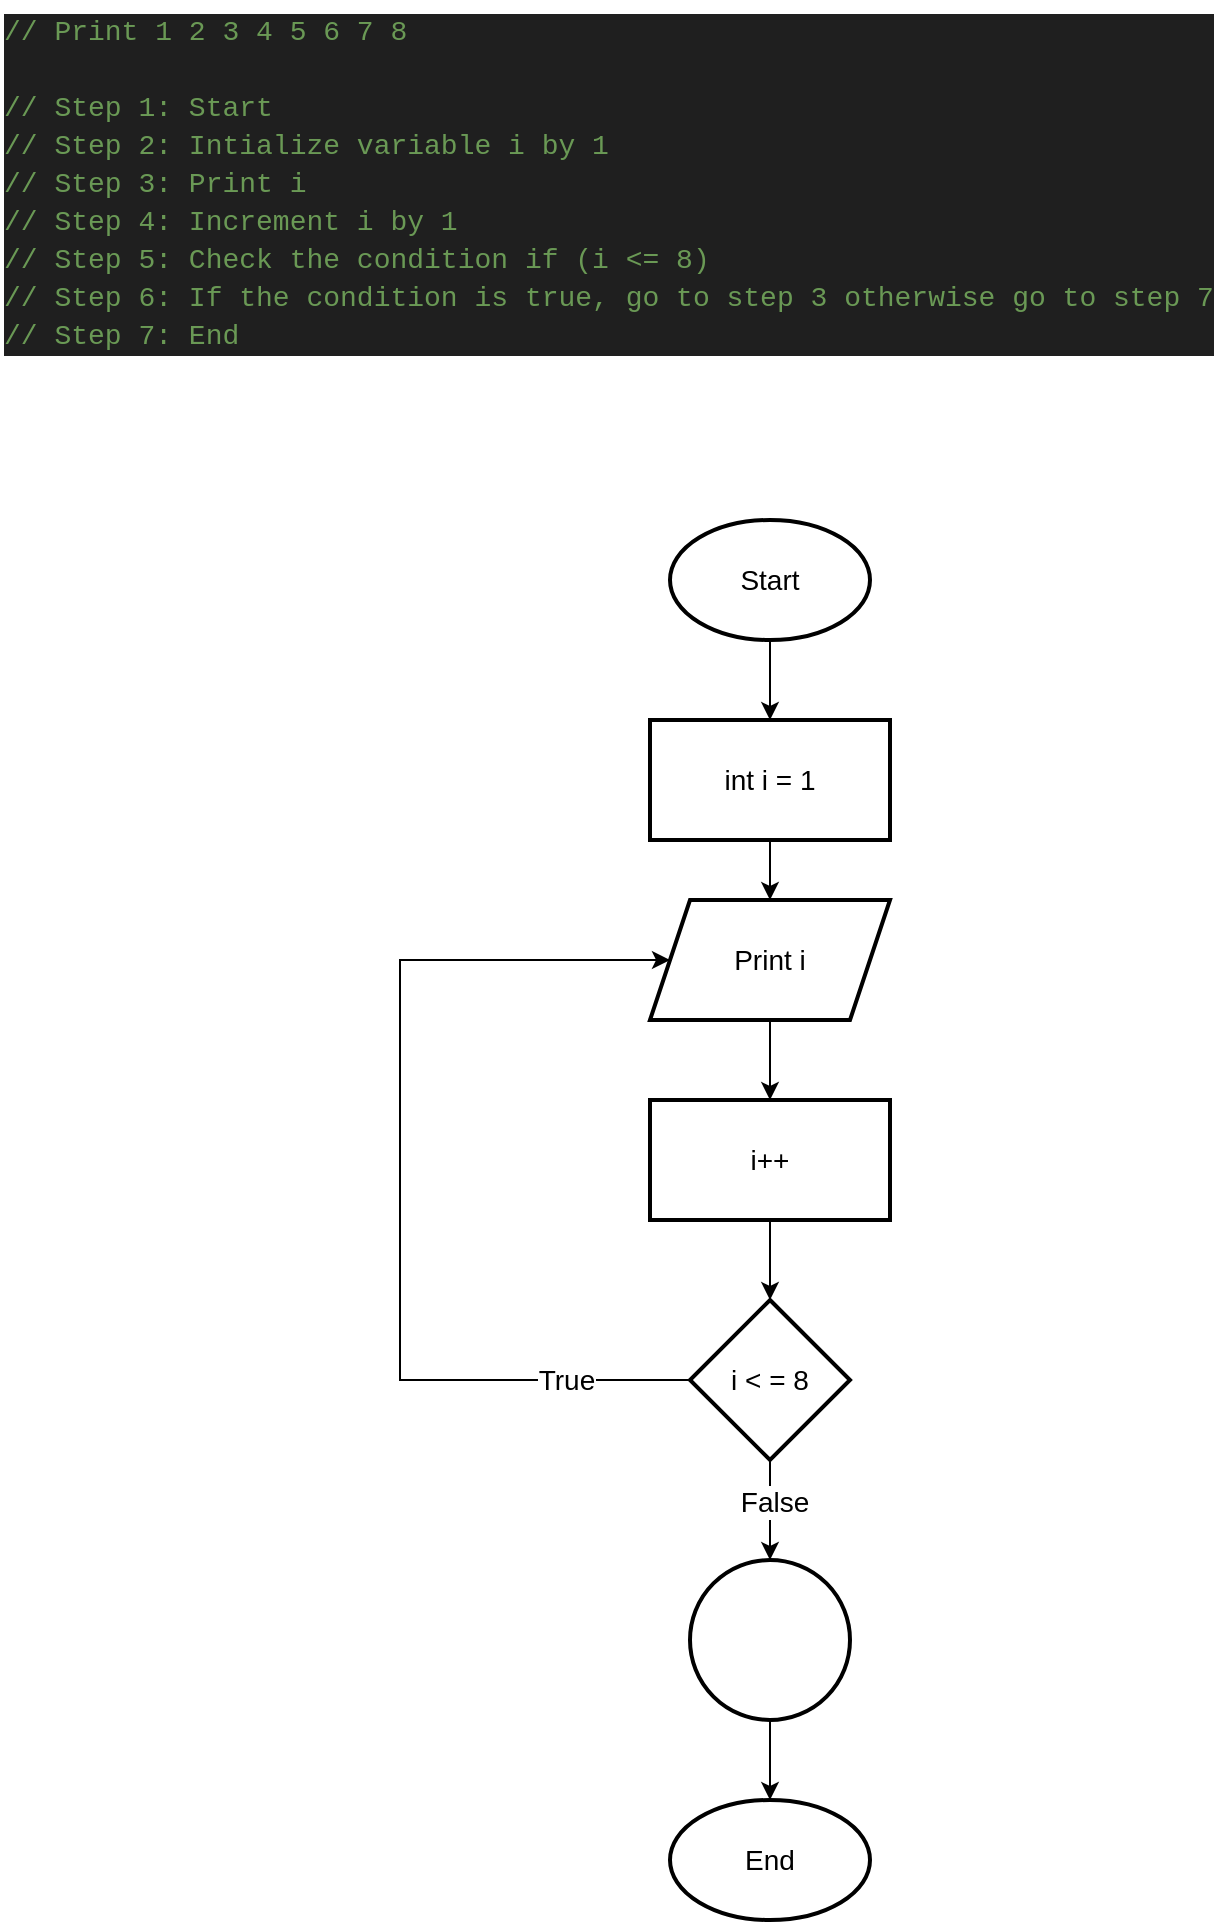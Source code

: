 <mxfile version="26.2.12">
  <diagram name="Page-1" id="mq7fQ1CK_3qVFV9kERIX">
    <mxGraphModel dx="1044" dy="562" grid="1" gridSize="10" guides="1" tooltips="1" connect="1" arrows="1" fold="1" page="1" pageScale="1" pageWidth="850" pageHeight="1100" math="0" shadow="0">
      <root>
        <mxCell id="0" />
        <mxCell id="1" parent="0" />
        <mxCell id="OEgcK3_PQhUomUO8Ab9i-2" value="&lt;div style=&quot;color: rgb(204, 204, 204); background-color: rgb(31, 31, 31); font-family: Consolas, &amp;quot;Courier New&amp;quot;, monospace; font-weight: normal; line-height: 19px; white-space: pre;&quot;&gt;&lt;div&gt;&lt;span style=&quot;color: #6a9955;&quot;&gt;// Print 1 2 3 4 5 6 7 8&lt;/span&gt;&lt;/div&gt;&lt;br&gt;&lt;div&gt;&lt;span style=&quot;color: #6a9955;&quot;&gt;// Step 1: Start&lt;/span&gt;&lt;/div&gt;&lt;div&gt;&lt;span style=&quot;color: #6a9955;&quot;&gt;// Step 2: Intialize variable i by 1&lt;/span&gt;&lt;/div&gt;&lt;div&gt;&lt;span style=&quot;color: #6a9955;&quot;&gt;// Step 3: Print i&lt;/span&gt;&lt;/div&gt;&lt;div&gt;&lt;span style=&quot;color: #6a9955;&quot;&gt;// Step 4: Increment i by 1&lt;/span&gt;&lt;/div&gt;&lt;div&gt;&lt;span style=&quot;color: #6a9955;&quot;&gt;// Step 5: Check the condition if (i &amp;lt;= 8) &lt;/span&gt;&lt;/div&gt;&lt;div&gt;&lt;span style=&quot;color: #6a9955;&quot;&gt;// Step 6: If the condition is true, go to step 3 otherwise go to step 7&lt;/span&gt;&lt;/div&gt;&lt;div&gt;&lt;span style=&quot;color: #6a9955;&quot;&gt;// Step 7: End&lt;/span&gt;&lt;/div&gt;&lt;/div&gt;" style="text;whiteSpace=wrap;html=1;fontSize=14;" vertex="1" parent="1">
          <mxGeometry x="40" y="40" width="560" height="190" as="geometry" />
        </mxCell>
        <mxCell id="OEgcK3_PQhUomUO8Ab9i-6" value="" style="edgeStyle=orthogonalEdgeStyle;rounded=0;orthogonalLoop=1;jettySize=auto;html=1;fontSize=14;" edge="1" parent="1" source="OEgcK3_PQhUomUO8Ab9i-3" target="OEgcK3_PQhUomUO8Ab9i-5">
          <mxGeometry relative="1" as="geometry" />
        </mxCell>
        <mxCell id="OEgcK3_PQhUomUO8Ab9i-3" value="Start" style="strokeWidth=2;html=1;shape=mxgraph.flowchart.start_1;whiteSpace=wrap;fontSize=14;" vertex="1" parent="1">
          <mxGeometry x="375" y="300" width="100" height="60" as="geometry" />
        </mxCell>
        <mxCell id="OEgcK3_PQhUomUO8Ab9i-4" value="End" style="strokeWidth=2;html=1;shape=mxgraph.flowchart.start_1;whiteSpace=wrap;fontSize=14;" vertex="1" parent="1">
          <mxGeometry x="375" y="940" width="100" height="60" as="geometry" />
        </mxCell>
        <mxCell id="OEgcK3_PQhUomUO8Ab9i-8" value="" style="edgeStyle=orthogonalEdgeStyle;rounded=0;orthogonalLoop=1;jettySize=auto;html=1;fontSize=14;" edge="1" parent="1" source="OEgcK3_PQhUomUO8Ab9i-5" target="OEgcK3_PQhUomUO8Ab9i-7">
          <mxGeometry relative="1" as="geometry" />
        </mxCell>
        <mxCell id="OEgcK3_PQhUomUO8Ab9i-5" value="int i = 1" style="whiteSpace=wrap;html=1;strokeWidth=2;fontSize=14;" vertex="1" parent="1">
          <mxGeometry x="365" y="400" width="120" height="60" as="geometry" />
        </mxCell>
        <mxCell id="OEgcK3_PQhUomUO8Ab9i-10" value="" style="edgeStyle=orthogonalEdgeStyle;rounded=0;orthogonalLoop=1;jettySize=auto;html=1;fontSize=14;" edge="1" parent="1" source="OEgcK3_PQhUomUO8Ab9i-7" target="OEgcK3_PQhUomUO8Ab9i-9">
          <mxGeometry relative="1" as="geometry" />
        </mxCell>
        <mxCell id="OEgcK3_PQhUomUO8Ab9i-7" value="Print i" style="shape=parallelogram;perimeter=parallelogramPerimeter;whiteSpace=wrap;html=1;fixedSize=1;strokeWidth=2;fontSize=14;" vertex="1" parent="1">
          <mxGeometry x="365" y="490" width="120" height="60" as="geometry" />
        </mxCell>
        <mxCell id="OEgcK3_PQhUomUO8Ab9i-12" value="" style="edgeStyle=orthogonalEdgeStyle;rounded=0;orthogonalLoop=1;jettySize=auto;html=1;fontSize=14;" edge="1" parent="1" source="OEgcK3_PQhUomUO8Ab9i-9" target="OEgcK3_PQhUomUO8Ab9i-11">
          <mxGeometry relative="1" as="geometry" />
        </mxCell>
        <mxCell id="OEgcK3_PQhUomUO8Ab9i-9" value="i++" style="whiteSpace=wrap;html=1;strokeWidth=2;fontSize=14;" vertex="1" parent="1">
          <mxGeometry x="365" y="590" width="120" height="60" as="geometry" />
        </mxCell>
        <mxCell id="OEgcK3_PQhUomUO8Ab9i-14" value="" style="edgeStyle=orthogonalEdgeStyle;rounded=0;orthogonalLoop=1;jettySize=auto;html=1;entryX=0;entryY=0.5;entryDx=0;entryDy=0;fontSize=14;" edge="1" parent="1" source="OEgcK3_PQhUomUO8Ab9i-11" target="OEgcK3_PQhUomUO8Ab9i-7">
          <mxGeometry relative="1" as="geometry">
            <mxPoint x="325" y="730" as="targetPoint" />
            <Array as="points">
              <mxPoint x="240" y="730" />
              <mxPoint x="240" y="520" />
            </Array>
          </mxGeometry>
        </mxCell>
        <mxCell id="OEgcK3_PQhUomUO8Ab9i-15" value="True" style="edgeLabel;html=1;align=center;verticalAlign=middle;resizable=0;points=[];fontSize=14;" vertex="1" connectable="0" parent="OEgcK3_PQhUomUO8Ab9i-14">
          <mxGeometry x="-0.744" relative="1" as="geometry">
            <mxPoint as="offset" />
          </mxGeometry>
        </mxCell>
        <mxCell id="OEgcK3_PQhUomUO8Ab9i-20" value="" style="edgeStyle=orthogonalEdgeStyle;rounded=0;orthogonalLoop=1;jettySize=auto;html=1;fontSize=14;" edge="1" parent="1" source="OEgcK3_PQhUomUO8Ab9i-11" target="OEgcK3_PQhUomUO8Ab9i-19">
          <mxGeometry relative="1" as="geometry" />
        </mxCell>
        <mxCell id="OEgcK3_PQhUomUO8Ab9i-22" value="False" style="edgeLabel;html=1;align=center;verticalAlign=middle;resizable=0;points=[];fontSize=14;" vertex="1" connectable="0" parent="OEgcK3_PQhUomUO8Ab9i-20">
          <mxGeometry x="-0.184" y="2" relative="1" as="geometry">
            <mxPoint as="offset" />
          </mxGeometry>
        </mxCell>
        <mxCell id="OEgcK3_PQhUomUO8Ab9i-11" value="i &amp;lt; = 8" style="rhombus;whiteSpace=wrap;html=1;strokeWidth=2;fontSize=14;" vertex="1" parent="1">
          <mxGeometry x="385" y="690" width="80" height="80" as="geometry" />
        </mxCell>
        <mxCell id="OEgcK3_PQhUomUO8Ab9i-21" value="" style="edgeStyle=orthogonalEdgeStyle;rounded=0;orthogonalLoop=1;jettySize=auto;html=1;fontSize=14;" edge="1" parent="1" source="OEgcK3_PQhUomUO8Ab9i-19" target="OEgcK3_PQhUomUO8Ab9i-4">
          <mxGeometry relative="1" as="geometry" />
        </mxCell>
        <mxCell id="OEgcK3_PQhUomUO8Ab9i-19" value="" style="ellipse;whiteSpace=wrap;html=1;strokeWidth=2;fontSize=14;" vertex="1" parent="1">
          <mxGeometry x="385" y="820" width="80" height="80" as="geometry" />
        </mxCell>
      </root>
    </mxGraphModel>
  </diagram>
</mxfile>
